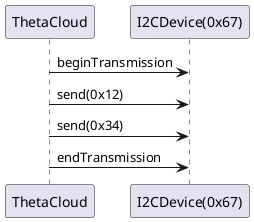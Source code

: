 @startuml
participant ThetaCloud
participant I2CDevice as "I2CDevice(0x67)"

ThetaCloud -> I2CDevice: beginTransmission
ThetaCloud -> I2CDevice: send(0x12)
ThetaCloud -> I2CDevice: send(0x34)
ThetaCloud -> I2CDevice: endTransmission
@enduml
